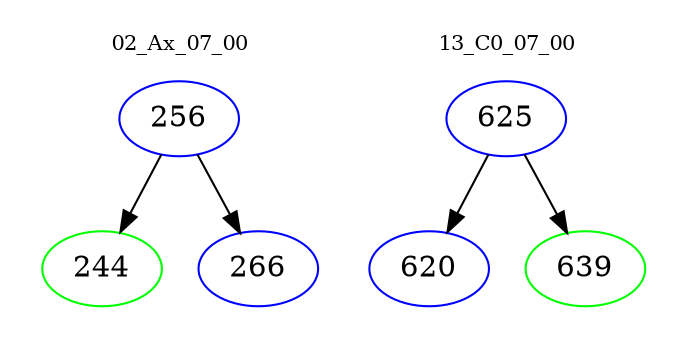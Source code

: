 digraph{
subgraph cluster_0 {
color = white
label = "02_Ax_07_00";
fontsize=10;
T0_256 [label="256", color="blue"]
T0_256 -> T0_244 [color="black"]
T0_244 [label="244", color="green"]
T0_256 -> T0_266 [color="black"]
T0_266 [label="266", color="blue"]
}
subgraph cluster_1 {
color = white
label = "13_C0_07_00";
fontsize=10;
T1_625 [label="625", color="blue"]
T1_625 -> T1_620 [color="black"]
T1_620 [label="620", color="blue"]
T1_625 -> T1_639 [color="black"]
T1_639 [label="639", color="green"]
}
}
